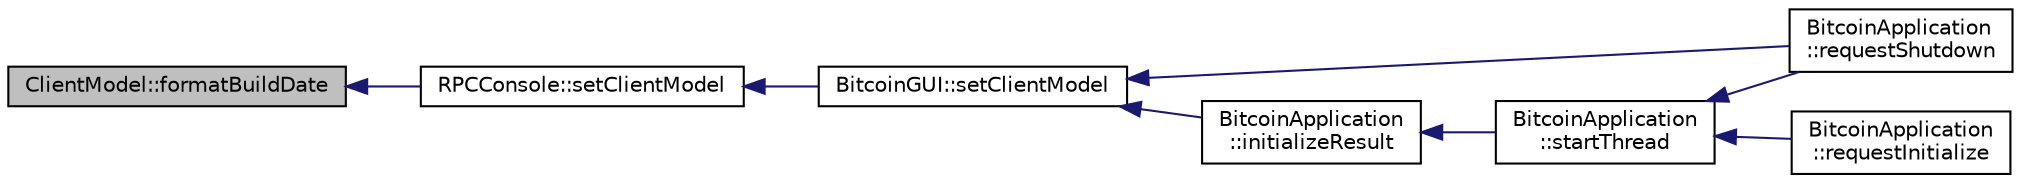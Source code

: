 digraph "ClientModel::formatBuildDate"
{
  edge [fontname="Helvetica",fontsize="10",labelfontname="Helvetica",labelfontsize="10"];
  node [fontname="Helvetica",fontsize="10",shape=record];
  rankdir="LR";
  Node28 [label="ClientModel::formatBuildDate",height=0.2,width=0.4,color="black", fillcolor="grey75", style="filled", fontcolor="black"];
  Node28 -> Node29 [dir="back",color="midnightblue",fontsize="10",style="solid",fontname="Helvetica"];
  Node29 [label="RPCConsole::setClientModel",height=0.2,width=0.4,color="black", fillcolor="white", style="filled",URL="$class_r_p_c_console.html#a355349a33664a07628e9ca22a60f5fa7"];
  Node29 -> Node30 [dir="back",color="midnightblue",fontsize="10",style="solid",fontname="Helvetica"];
  Node30 [label="BitcoinGUI::setClientModel",height=0.2,width=0.4,color="black", fillcolor="white", style="filled",URL="$class_bitcoin_g_u_i.html#a99d71e1f8478ab937ce2522c8d3815e3",tooltip="Set the client model. "];
  Node30 -> Node31 [dir="back",color="midnightblue",fontsize="10",style="solid",fontname="Helvetica"];
  Node31 [label="BitcoinApplication\l::requestShutdown",height=0.2,width=0.4,color="black", fillcolor="white", style="filled",URL="$class_bitcoin_application.html#a37c560d4c04d14a6da151b82caf8888f",tooltip="Request core shutdown. "];
  Node30 -> Node32 [dir="back",color="midnightblue",fontsize="10",style="solid",fontname="Helvetica"];
  Node32 [label="BitcoinApplication\l::initializeResult",height=0.2,width=0.4,color="black", fillcolor="white", style="filled",URL="$class_bitcoin_application.html#aceb08b4063e4fb264cf11cf7f9edd969"];
  Node32 -> Node33 [dir="back",color="midnightblue",fontsize="10",style="solid",fontname="Helvetica"];
  Node33 [label="BitcoinApplication\l::startThread",height=0.2,width=0.4,color="black", fillcolor="white", style="filled",URL="$class_bitcoin_application.html#a61afce9356e452c53ad4c83f5ca19df8"];
  Node33 -> Node34 [dir="back",color="midnightblue",fontsize="10",style="solid",fontname="Helvetica"];
  Node34 [label="BitcoinApplication\l::requestInitialize",height=0.2,width=0.4,color="black", fillcolor="white", style="filled",URL="$class_bitcoin_application.html#ade19c44b87b00b6b19b433caf4c22ba6",tooltip="Request core initialization. "];
  Node33 -> Node31 [dir="back",color="midnightblue",fontsize="10",style="solid",fontname="Helvetica"];
}
